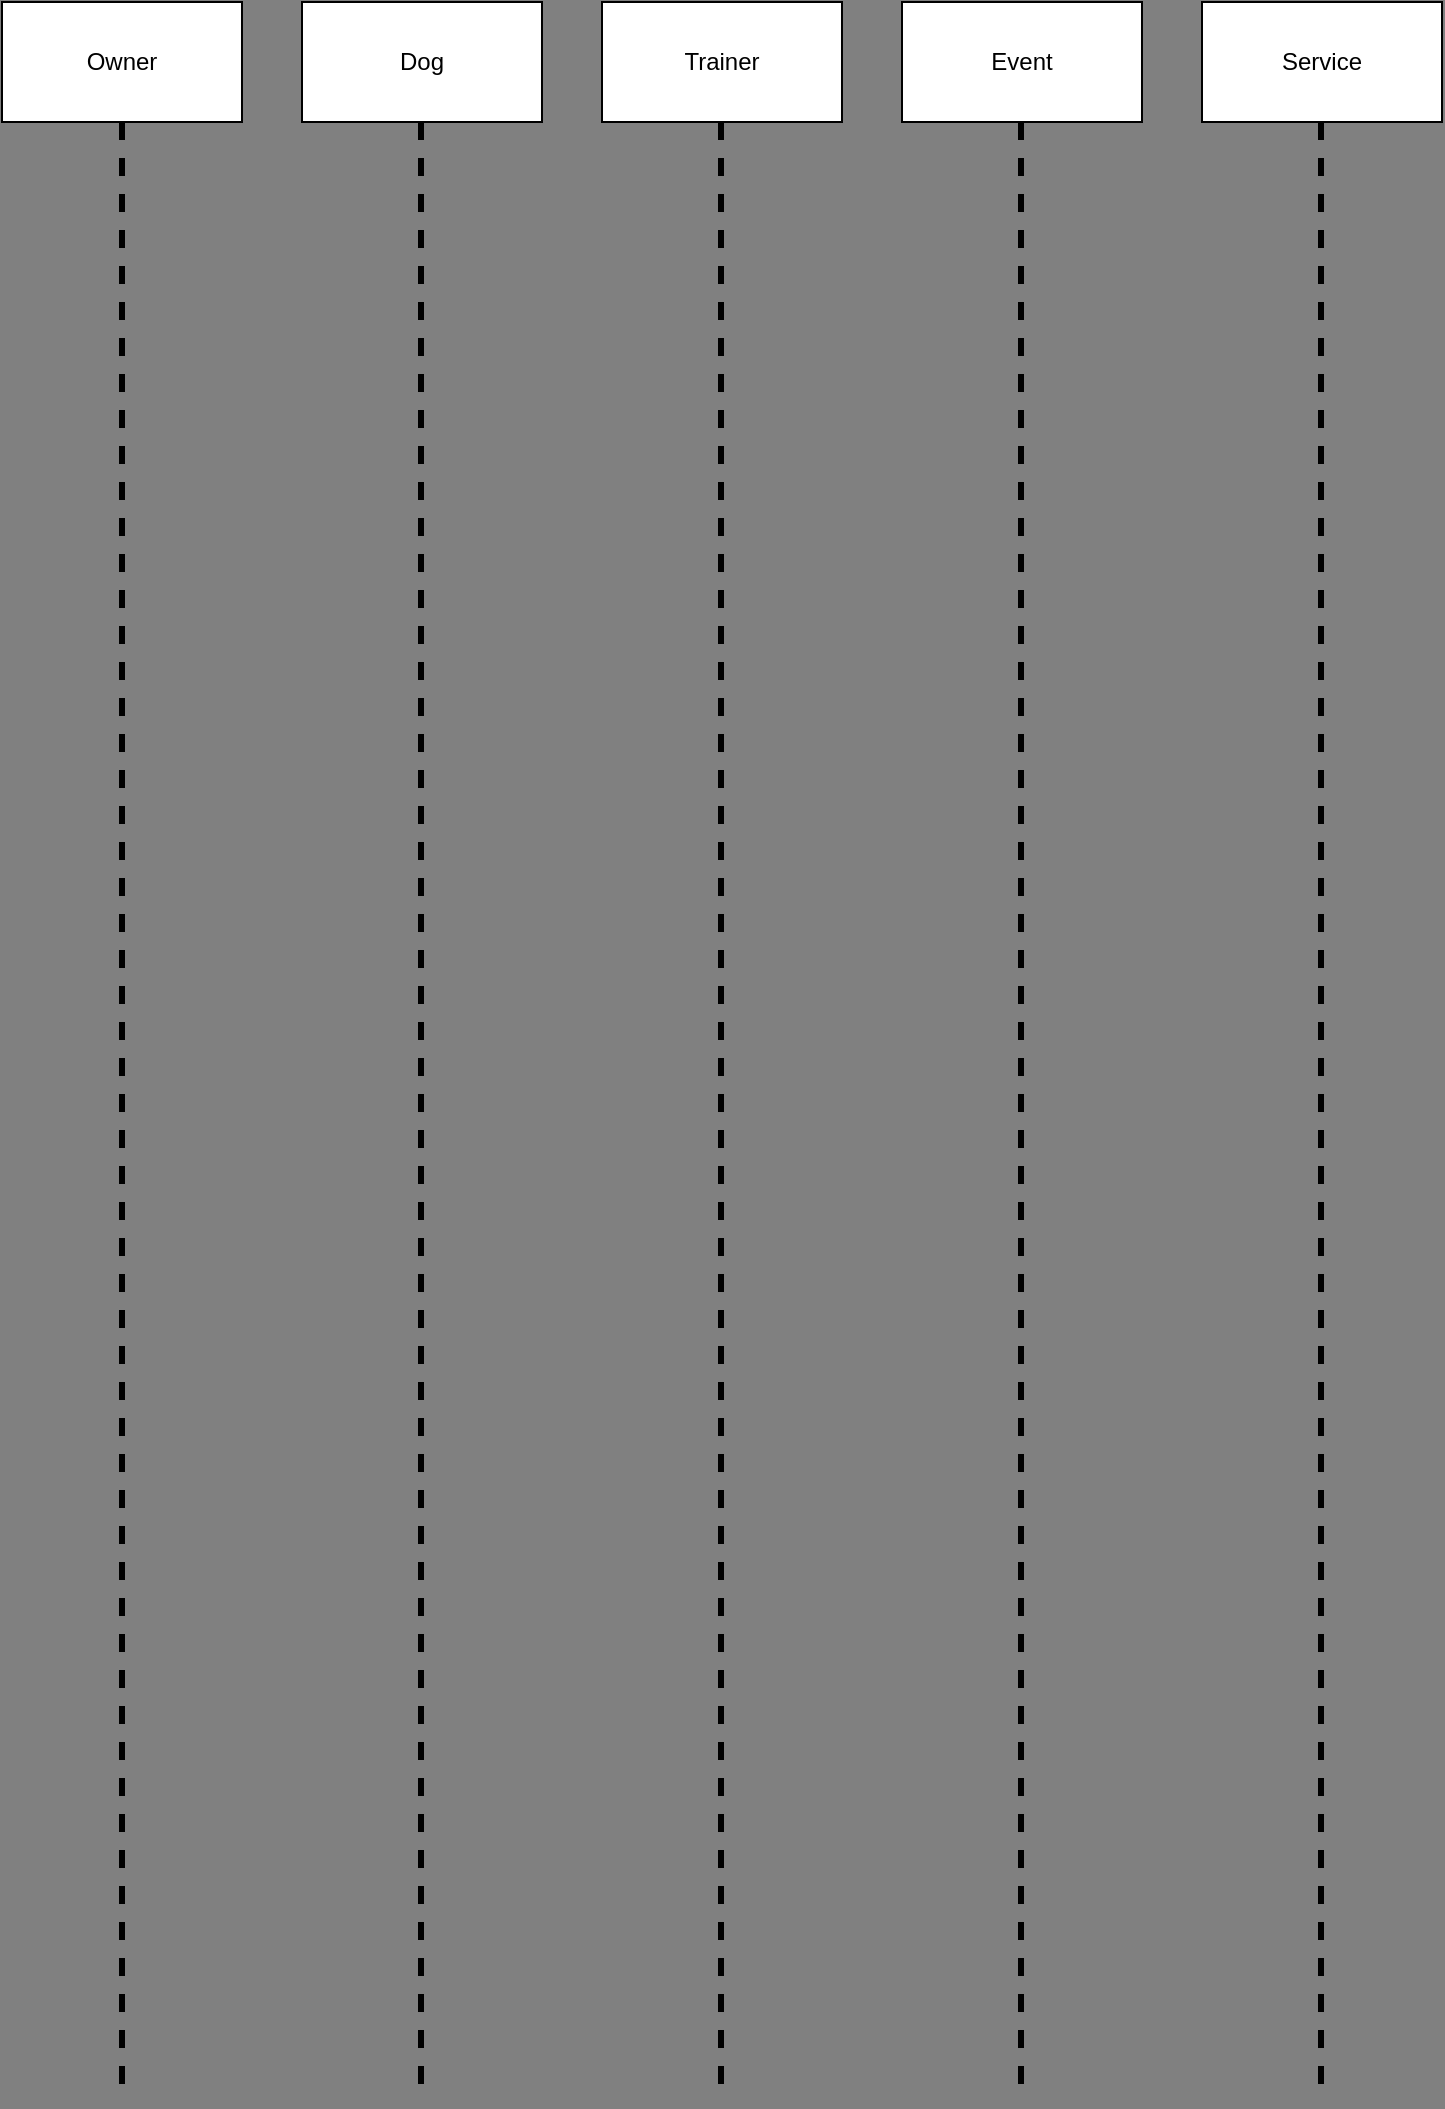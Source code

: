 <mxfile scale="1" border="10">
    <diagram id="zCNmYnF4NzUjdllMihU1" name="Page-1">
        <mxGraphModel dx="1141" dy="583" grid="1" gridSize="10" guides="1" tooltips="1" connect="1" arrows="1" fold="1" page="1" pageScale="1" pageWidth="850" pageHeight="1100" background="#808080" math="0" shadow="0">
            <root>
                <mxCell id="0"/>
                <mxCell id="1" parent="0"/>
                <mxCell id="7" style="edgeStyle=none;html=1;dashed=1;strokeWidth=3;endArrow=none;endFill=0;" edge="1" parent="1" source="2">
                    <mxGeometry relative="1" as="geometry">
                        <mxPoint x="110" y="1080" as="targetPoint"/>
                    </mxGeometry>
                </mxCell>
                <mxCell id="2" value="Owner" style="rounded=0;whiteSpace=wrap;html=1;" vertex="1" parent="1">
                    <mxGeometry x="50" y="30" width="120" height="60" as="geometry"/>
                </mxCell>
                <mxCell id="3" value="Dog" style="rounded=0;whiteSpace=wrap;html=1;" vertex="1" parent="1">
                    <mxGeometry x="200" y="30" width="120" height="60" as="geometry"/>
                </mxCell>
                <mxCell id="4" value="Trainer" style="rounded=0;whiteSpace=wrap;html=1;" vertex="1" parent="1">
                    <mxGeometry x="350" y="30" width="120" height="60" as="geometry"/>
                </mxCell>
                <mxCell id="5" value="Event" style="rounded=0;whiteSpace=wrap;html=1;" vertex="1" parent="1">
                    <mxGeometry x="500" y="30" width="120" height="60" as="geometry"/>
                </mxCell>
                <mxCell id="6" value="Service" style="rounded=0;whiteSpace=wrap;html=1;" vertex="1" parent="1">
                    <mxGeometry x="650" y="30" width="120" height="60" as="geometry"/>
                </mxCell>
                <mxCell id="8" style="edgeStyle=none;html=1;dashed=1;strokeWidth=3;endArrow=none;endFill=0;" edge="1" parent="1">
                    <mxGeometry relative="1" as="geometry">
                        <mxPoint x="259.5" y="1080" as="targetPoint"/>
                        <mxPoint x="259.5" y="90" as="sourcePoint"/>
                    </mxGeometry>
                </mxCell>
                <mxCell id="9" style="edgeStyle=none;html=1;dashed=1;strokeWidth=3;endArrow=none;endFill=0;" edge="1" parent="1">
                    <mxGeometry relative="1" as="geometry">
                        <mxPoint x="409.5" y="1080" as="targetPoint"/>
                        <mxPoint x="409.5" y="90" as="sourcePoint"/>
                    </mxGeometry>
                </mxCell>
                <mxCell id="10" style="edgeStyle=none;html=1;dashed=1;strokeWidth=3;endArrow=none;endFill=0;" edge="1" parent="1">
                    <mxGeometry relative="1" as="geometry">
                        <mxPoint x="559.5" y="1080" as="targetPoint"/>
                        <mxPoint x="559.5" y="90" as="sourcePoint"/>
                    </mxGeometry>
                </mxCell>
                <mxCell id="11" style="edgeStyle=none;html=1;dashed=1;strokeWidth=3;endArrow=none;endFill=0;" edge="1" parent="1">
                    <mxGeometry relative="1" as="geometry">
                        <mxPoint x="709.5" y="1080" as="targetPoint"/>
                        <mxPoint x="709.5" y="90" as="sourcePoint"/>
                    </mxGeometry>
                </mxCell>
            </root>
        </mxGraphModel>
    </diagram>
</mxfile>